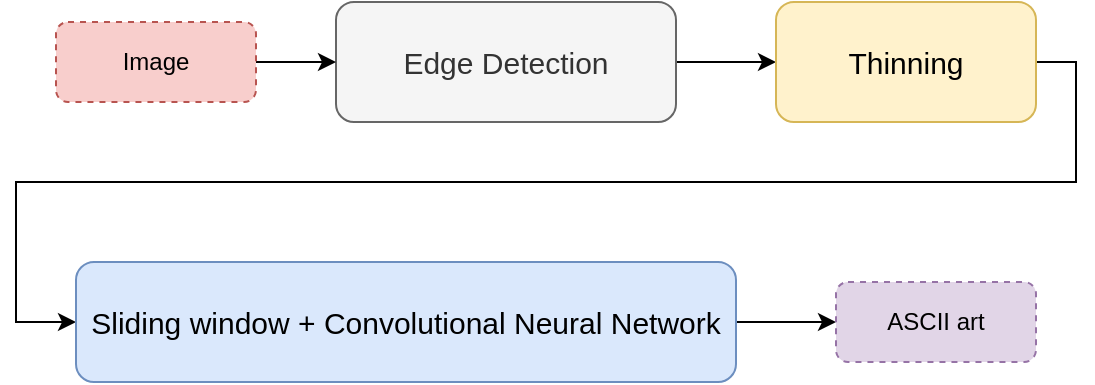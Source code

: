 <mxfile version="15.4.3" type="device"><diagram id="mY71FMMQRnvrd3Ycc_Cu" name="Page-1"><mxGraphModel dx="1718" dy="393" grid="1" gridSize="10" guides="1" tooltips="1" connect="1" arrows="1" fold="1" page="1" pageScale="1" pageWidth="850" pageHeight="1100" math="0" shadow="0"><root><mxCell id="0"/><mxCell id="1" parent="0"/><mxCell id="o25cjhiuGP2DDHrrZhAr-7" style="edgeStyle=orthogonalEdgeStyle;rounded=0;orthogonalLoop=1;jettySize=auto;html=1;entryX=0;entryY=0.5;entryDx=0;entryDy=0;" parent="1" source="o25cjhiuGP2DDHrrZhAr-1" target="o25cjhiuGP2DDHrrZhAr-2" edge="1"><mxGeometry relative="1" as="geometry"/></mxCell><mxCell id="o25cjhiuGP2DDHrrZhAr-1" value="&lt;font style=&quot;font-size: 15px&quot;&gt;Edge Detection&lt;/font&gt;" style="rounded=1;whiteSpace=wrap;html=1;fillColor=#f5f5f5;strokeColor=#666666;fontColor=#333333;" parent="1" vertex="1"><mxGeometry x="60" y="130" width="170" height="60" as="geometry"/></mxCell><mxCell id="o25cjhiuGP2DDHrrZhAr-8" style="edgeStyle=orthogonalEdgeStyle;rounded=0;orthogonalLoop=1;jettySize=auto;html=1;entryX=0;entryY=0.5;entryDx=0;entryDy=0;" parent="1" source="o25cjhiuGP2DDHrrZhAr-2" target="o25cjhiuGP2DDHrrZhAr-3" edge="1"><mxGeometry relative="1" as="geometry"><Array as="points"><mxPoint x="430" y="160"/><mxPoint x="430" y="220"/><mxPoint x="-100" y="220"/><mxPoint x="-100" y="290"/></Array></mxGeometry></mxCell><mxCell id="o25cjhiuGP2DDHrrZhAr-2" value="&lt;font style=&quot;font-size: 15px&quot;&gt;Thinning&lt;/font&gt;" style="rounded=1;whiteSpace=wrap;html=1;fillColor=#fff2cc;strokeColor=#d6b656;" parent="1" vertex="1"><mxGeometry x="280" y="130" width="130" height="60" as="geometry"/></mxCell><mxCell id="o25cjhiuGP2DDHrrZhAr-9" style="edgeStyle=orthogonalEdgeStyle;rounded=0;orthogonalLoop=1;jettySize=auto;html=1;entryX=0;entryY=0.5;entryDx=0;entryDy=0;" parent="1" source="o25cjhiuGP2DDHrrZhAr-3" target="o25cjhiuGP2DDHrrZhAr-5" edge="1"><mxGeometry relative="1" as="geometry"/></mxCell><mxCell id="o25cjhiuGP2DDHrrZhAr-3" value="&lt;font style=&quot;font-size: 15px&quot;&gt;Sliding window + Convolutional Neural Network&lt;/font&gt;" style="rounded=1;whiteSpace=wrap;html=1;fillColor=#dae8fc;strokeColor=#6c8ebf;" parent="1" vertex="1"><mxGeometry x="-70" y="260" width="330" height="60" as="geometry"/></mxCell><mxCell id="o25cjhiuGP2DDHrrZhAr-6" style="edgeStyle=orthogonalEdgeStyle;rounded=0;orthogonalLoop=1;jettySize=auto;html=1;entryX=0;entryY=0.5;entryDx=0;entryDy=0;" parent="1" source="o25cjhiuGP2DDHrrZhAr-4" target="o25cjhiuGP2DDHrrZhAr-1" edge="1"><mxGeometry relative="1" as="geometry"/></mxCell><mxCell id="o25cjhiuGP2DDHrrZhAr-4" value="Image" style="rounded=1;whiteSpace=wrap;html=1;fillColor=#f8cecc;strokeColor=#b85450;dashed=1;" parent="1" vertex="1"><mxGeometry x="-80" y="140" width="100" height="40" as="geometry"/></mxCell><mxCell id="o25cjhiuGP2DDHrrZhAr-5" value="ASCII art" style="rounded=1;whiteSpace=wrap;html=1;fillColor=#e1d5e7;strokeColor=#9673a6;dashed=1;" parent="1" vertex="1"><mxGeometry x="310" y="270" width="100" height="40" as="geometry"/></mxCell></root></mxGraphModel></diagram></mxfile>